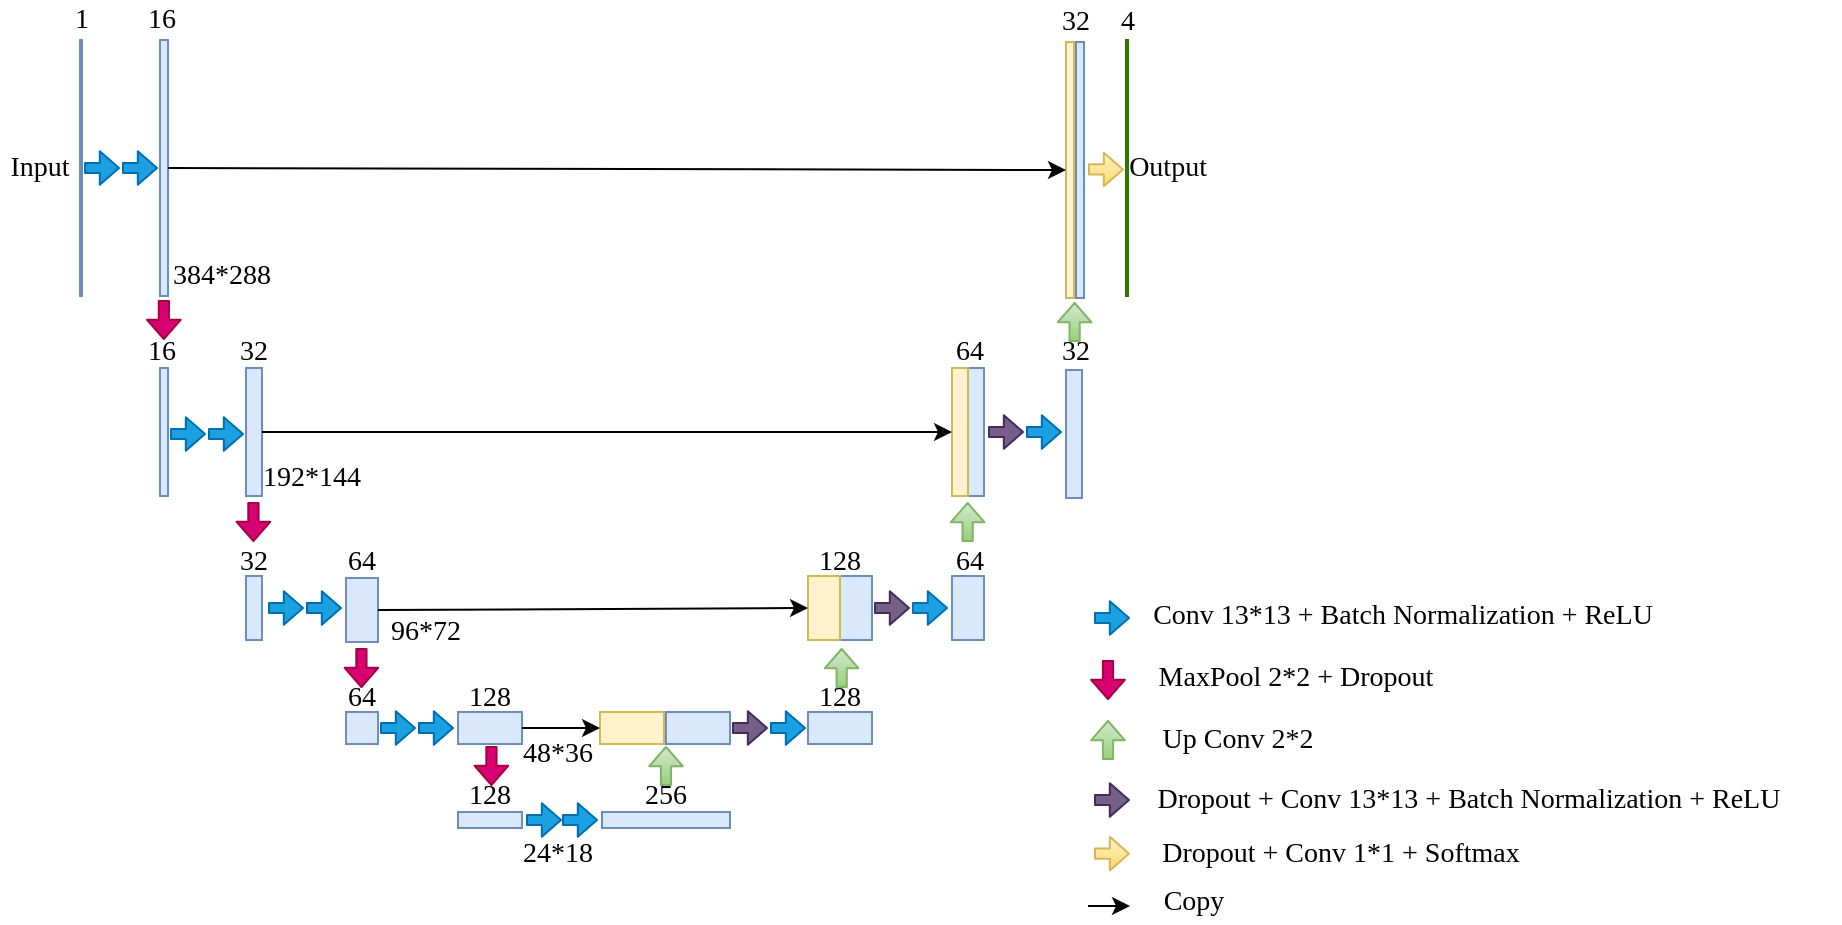 <mxfile version="14.6.13" type="device"><diagram id="Iopwl78LdVY14War0BK3" name="Page-1"><mxGraphModel dx="1714" dy="1129" grid="1" gridSize="10" guides="1" tooltips="1" connect="1" arrows="1" fold="1" page="1" pageScale="1" pageWidth="850" pageHeight="1100" math="0" shadow="0"><root><mxCell id="0"/><mxCell id="1" parent="0"/><mxCell id="E1MrpkomX3irAeFBDeia-4" value="" style="endArrow=classic;html=1;shape=flexArrow;strokeColor=#006EAF;endWidth=10.671;endSize=2.865;width=5.116;fillColor=#1ba1e2;fontFamily=Times New Roman;fontSize=14;" parent="1" edge="1"><mxGeometry width="50" height="50" relative="1" as="geometry"><mxPoint x="111" y="109" as="sourcePoint"/><mxPoint x="129" y="109" as="targetPoint"/></mxGeometry></mxCell><mxCell id="E1MrpkomX3irAeFBDeia-7" value="" style="endArrow=classic;html=1;shape=flexArrow;strokeColor=#006EAF;endWidth=10.671;endSize=2.865;width=5.116;fillColor=#1ba1e2;fontFamily=Times New Roman;fontSize=14;" parent="1" edge="1"><mxGeometry width="50" height="50" relative="1" as="geometry"><mxPoint x="92" y="109" as="sourcePoint"/><mxPoint x="110" y="109" as="targetPoint"/></mxGeometry></mxCell><mxCell id="E1MrpkomX3irAeFBDeia-8" value="" style="endArrow=classic;html=1;shape=flexArrow;fillColor=#d80073;strokeColor=#A50040;endWidth=10.671;endSize=2.865;width=5.116;fontFamily=Times New Roman;fontSize=14;" parent="1" edge="1"><mxGeometry width="50" height="50" relative="1" as="geometry"><mxPoint x="131.93" y="175" as="sourcePoint"/><mxPoint x="131.93" y="195" as="targetPoint"/></mxGeometry></mxCell><mxCell id="E1MrpkomX3irAeFBDeia-75" value="" style="rounded=0;whiteSpace=wrap;html=1;fillColor=#dae8fc;strokeColor=#6c8ebf;fontFamily=Times New Roman;fontSize=14;" parent="1" vertex="1"><mxGeometry x="90" y="45" width="1" height="128" as="geometry"/></mxCell><mxCell id="E1MrpkomX3irAeFBDeia-76" value="" style="rounded=0;whiteSpace=wrap;html=1;fillColor=#dae8fc;strokeColor=#6c8ebf;fontFamily=Times New Roman;fontSize=14;" parent="1" vertex="1"><mxGeometry x="130" y="45" width="4" height="128" as="geometry"/></mxCell><mxCell id="E1MrpkomX3irAeFBDeia-77" value="" style="rounded=0;whiteSpace=wrap;html=1;fillColor=#dae8fc;strokeColor=#6c8ebf;fontFamily=Times New Roman;fontSize=14;" parent="1" vertex="1"><mxGeometry x="130" y="209" width="4" height="64" as="geometry"/></mxCell><mxCell id="E1MrpkomX3irAeFBDeia-78" value="" style="endArrow=classic;html=1;shape=flexArrow;strokeColor=#006EAF;endWidth=10.671;endSize=2.865;width=5.116;fillColor=#1ba1e2;fontFamily=Times New Roman;fontSize=14;" parent="1" edge="1"><mxGeometry width="50" height="50" relative="1" as="geometry"><mxPoint x="154" y="242" as="sourcePoint"/><mxPoint x="172" y="242" as="targetPoint"/></mxGeometry></mxCell><mxCell id="E1MrpkomX3irAeFBDeia-79" value="" style="endArrow=classic;html=1;shape=flexArrow;strokeColor=#006EAF;endWidth=10.671;endSize=2.865;width=5.116;fillColor=#1ba1e2;fontFamily=Times New Roman;fontSize=14;" parent="1" edge="1"><mxGeometry width="50" height="50" relative="1" as="geometry"><mxPoint x="135" y="242" as="sourcePoint"/><mxPoint x="153" y="242" as="targetPoint"/></mxGeometry></mxCell><mxCell id="E1MrpkomX3irAeFBDeia-80" value="" style="rounded=0;whiteSpace=wrap;html=1;fillColor=#dae8fc;strokeColor=#6c8ebf;fontFamily=Times New Roman;fontSize=14;" parent="1" vertex="1"><mxGeometry x="173" y="209" width="8" height="64" as="geometry"/></mxCell><mxCell id="E1MrpkomX3irAeFBDeia-81" value="" style="endArrow=classic;html=1;shape=flexArrow;fillColor=#d80073;strokeColor=#A50040;endWidth=10.671;endSize=2.865;width=5.116;fontFamily=Times New Roman;fontSize=14;" parent="1" edge="1"><mxGeometry width="50" height="50" relative="1" as="geometry"><mxPoint x="176.71" y="276" as="sourcePoint"/><mxPoint x="176.71" y="296" as="targetPoint"/></mxGeometry></mxCell><mxCell id="E1MrpkomX3irAeFBDeia-82" value="" style="rounded=0;whiteSpace=wrap;html=1;fillColor=#dae8fc;strokeColor=#6c8ebf;fontFamily=Times New Roman;fontSize=14;" parent="1" vertex="1"><mxGeometry x="173" y="313" width="8" height="32" as="geometry"/></mxCell><mxCell id="E1MrpkomX3irAeFBDeia-83" value="" style="endArrow=classic;html=1;shape=flexArrow;strokeColor=#006EAF;endWidth=10.671;endSize=2.865;width=5.116;fillColor=#1ba1e2;fontFamily=Times New Roman;fontSize=14;" parent="1" edge="1"><mxGeometry width="50" height="50" relative="1" as="geometry"><mxPoint x="203" y="329" as="sourcePoint"/><mxPoint x="221" y="329" as="targetPoint"/></mxGeometry></mxCell><mxCell id="E1MrpkomX3irAeFBDeia-84" value="" style="endArrow=classic;html=1;shape=flexArrow;strokeColor=#006EAF;endWidth=10.671;endSize=2.865;width=5.116;fillColor=#1ba1e2;fontFamily=Times New Roman;fontSize=14;" parent="1" edge="1"><mxGeometry width="50" height="50" relative="1" as="geometry"><mxPoint x="184" y="329" as="sourcePoint"/><mxPoint x="202" y="329" as="targetPoint"/></mxGeometry></mxCell><mxCell id="E1MrpkomX3irAeFBDeia-85" value="" style="rounded=0;whiteSpace=wrap;html=1;fillColor=#dae8fc;strokeColor=#6c8ebf;fontFamily=Times New Roman;fontSize=14;" parent="1" vertex="1"><mxGeometry x="223" y="314" width="16" height="32" as="geometry"/></mxCell><mxCell id="E1MrpkomX3irAeFBDeia-90" value="" style="endArrow=classic;html=1;shape=flexArrow;fillColor=#d80073;strokeColor=#A50040;endWidth=10.671;endSize=2.865;width=5.116;fontFamily=Times New Roman;fontSize=14;" parent="1" edge="1"><mxGeometry width="50" height="50" relative="1" as="geometry"><mxPoint x="230.71" y="349" as="sourcePoint"/><mxPoint x="230.71" y="369" as="targetPoint"/></mxGeometry></mxCell><mxCell id="E1MrpkomX3irAeFBDeia-91" value="" style="rounded=0;whiteSpace=wrap;html=1;fillColor=#dae8fc;strokeColor=#6c8ebf;fontFamily=Times New Roman;fontSize=14;" parent="1" vertex="1"><mxGeometry x="223" y="381" width="16" height="16" as="geometry"/></mxCell><mxCell id="E1MrpkomX3irAeFBDeia-92" value="" style="endArrow=classic;html=1;shape=flexArrow;strokeColor=#006EAF;endWidth=10.671;endSize=2.865;width=5.116;fillColor=#1ba1e2;fontFamily=Times New Roman;fontSize=14;" parent="1" edge="1"><mxGeometry width="50" height="50" relative="1" as="geometry"><mxPoint x="259" y="389" as="sourcePoint"/><mxPoint x="277" y="389" as="targetPoint"/></mxGeometry></mxCell><mxCell id="E1MrpkomX3irAeFBDeia-93" value="" style="endArrow=classic;html=1;shape=flexArrow;strokeColor=#006EAF;endWidth=10.671;endSize=2.865;width=5.116;fillColor=#1ba1e2;fontFamily=Times New Roman;fontSize=14;" parent="1" edge="1"><mxGeometry width="50" height="50" relative="1" as="geometry"><mxPoint x="240" y="389" as="sourcePoint"/><mxPoint x="258" y="389" as="targetPoint"/></mxGeometry></mxCell><mxCell id="E1MrpkomX3irAeFBDeia-94" value="" style="rounded=0;whiteSpace=wrap;html=1;fillColor=#dae8fc;strokeColor=#6c8ebf;fontFamily=Times New Roman;fontSize=14;" parent="1" vertex="1"><mxGeometry x="279" y="381" width="32" height="16" as="geometry"/></mxCell><mxCell id="E1MrpkomX3irAeFBDeia-95" value="" style="endArrow=classic;html=1;shape=flexArrow;fillColor=#d80073;strokeColor=#A50040;endWidth=10.671;endSize=2.865;width=5.116;fontFamily=Times New Roman;fontSize=14;" parent="1" edge="1"><mxGeometry width="50" height="50" relative="1" as="geometry"><mxPoint x="295.71" y="398" as="sourcePoint"/><mxPoint x="295.71" y="418" as="targetPoint"/></mxGeometry></mxCell><mxCell id="E1MrpkomX3irAeFBDeia-96" value="" style="rounded=0;whiteSpace=wrap;html=1;fillColor=#dae8fc;strokeColor=#6c8ebf;fontFamily=Times New Roman;fontSize=14;" parent="1" vertex="1"><mxGeometry x="279" y="431" width="32" height="8" as="geometry"/></mxCell><mxCell id="E1MrpkomX3irAeFBDeia-97" value="" style="endArrow=classic;html=1;shape=flexArrow;strokeColor=#006EAF;endWidth=10.671;endSize=2.865;width=5.116;fillColor=#1ba1e2;fontFamily=Times New Roman;fontSize=14;" parent="1" edge="1"><mxGeometry width="50" height="50" relative="1" as="geometry"><mxPoint x="331" y="435" as="sourcePoint"/><mxPoint x="349" y="435" as="targetPoint"/></mxGeometry></mxCell><mxCell id="E1MrpkomX3irAeFBDeia-98" value="" style="endArrow=classic;html=1;shape=flexArrow;strokeColor=#006EAF;endWidth=10.671;endSize=2.865;width=5.116;fillColor=#1ba1e2;fontFamily=Times New Roman;fontSize=14;" parent="1" edge="1"><mxGeometry width="50" height="50" relative="1" as="geometry"><mxPoint x="313" y="435" as="sourcePoint"/><mxPoint x="331" y="435" as="targetPoint"/></mxGeometry></mxCell><mxCell id="E1MrpkomX3irAeFBDeia-99" value="" style="rounded=0;whiteSpace=wrap;html=1;fillColor=#dae8fc;strokeColor=#6c8ebf;fontFamily=Times New Roman;fontSize=14;" parent="1" vertex="1"><mxGeometry x="351" y="431" width="64" height="8" as="geometry"/></mxCell><mxCell id="E1MrpkomX3irAeFBDeia-100" value="" style="endArrow=classic;html=1;shape=flexArrow;strokeColor=#82b366;endWidth=10.671;endSize=2.865;width=5.116;fillColor=#d5e8d4;gradientColor=#97d077;fontFamily=Times New Roman;fontSize=14;" parent="1" edge="1"><mxGeometry width="50" height="50" relative="1" as="geometry"><mxPoint x="383.0" y="418" as="sourcePoint"/><mxPoint x="383" y="398" as="targetPoint"/></mxGeometry></mxCell><mxCell id="E1MrpkomX3irAeFBDeia-101" value="" style="rounded=0;whiteSpace=wrap;html=1;fillColor=#dae8fc;strokeColor=#6c8ebf;fontFamily=Times New Roman;fontSize=14;" parent="1" vertex="1"><mxGeometry x="383" y="381" width="32" height="16" as="geometry"/></mxCell><mxCell id="E1MrpkomX3irAeFBDeia-102" value="" style="rounded=0;whiteSpace=wrap;html=1;fillColor=#fff2cc;strokeColor=#d6b656;fontFamily=Times New Roman;fontSize=14;" parent="1" vertex="1"><mxGeometry x="350" y="381" width="32" height="16" as="geometry"/></mxCell><mxCell id="E1MrpkomX3irAeFBDeia-103" value="" style="endArrow=classic;html=1;fillColor=#00CC00;exitX=1;exitY=0.5;exitDx=0;exitDy=0;fontFamily=Times New Roman;fontSize=14;" parent="1" source="E1MrpkomX3irAeFBDeia-94" target="E1MrpkomX3irAeFBDeia-102" edge="1"><mxGeometry width="50" height="50" relative="1" as="geometry"><mxPoint x="320" y="389" as="sourcePoint"/><mxPoint x="360" y="357" as="targetPoint"/></mxGeometry></mxCell><mxCell id="E1MrpkomX3irAeFBDeia-104" value="" style="endArrow=classic;html=1;shape=flexArrow;strokeColor=#006EAF;endWidth=10.671;endSize=2.865;width=5.116;fillColor=#1ba1e2;fontFamily=Times New Roman;fontSize=14;" parent="1" edge="1"><mxGeometry width="50" height="50" relative="1" as="geometry"><mxPoint x="435" y="389" as="sourcePoint"/><mxPoint x="453" y="389" as="targetPoint"/></mxGeometry></mxCell><mxCell id="E1MrpkomX3irAeFBDeia-105" value="" style="endArrow=classic;html=1;shape=flexArrow;strokeColor=#432D57;endWidth=10.671;endSize=2.865;width=5.116;fillColor=#76608a;fontFamily=Times New Roman;fontSize=14;" parent="1" edge="1"><mxGeometry width="50" height="50" relative="1" as="geometry"><mxPoint x="416" y="389" as="sourcePoint"/><mxPoint x="434" y="389" as="targetPoint"/></mxGeometry></mxCell><mxCell id="E1MrpkomX3irAeFBDeia-106" value="" style="rounded=0;whiteSpace=wrap;html=1;fillColor=#dae8fc;strokeColor=#6c8ebf;fontFamily=Times New Roman;fontSize=14;" parent="1" vertex="1"><mxGeometry x="454" y="381" width="32" height="16" as="geometry"/></mxCell><mxCell id="E1MrpkomX3irAeFBDeia-107" value="" style="endArrow=classic;html=1;shape=flexArrow;strokeColor=#82b366;endWidth=10.671;endSize=2.865;width=5.116;fillColor=#d5e8d4;gradientColor=#97d077;fontFamily=Times New Roman;fontSize=14;" parent="1" edge="1"><mxGeometry width="50" height="50" relative="1" as="geometry"><mxPoint x="470.83" y="369" as="sourcePoint"/><mxPoint x="470.83" y="349" as="targetPoint"/></mxGeometry></mxCell><mxCell id="E1MrpkomX3irAeFBDeia-108" value="" style="rounded=0;whiteSpace=wrap;html=1;fillColor=#dae8fc;strokeColor=#6c8ebf;fontFamily=Times New Roman;fontSize=14;" parent="1" vertex="1"><mxGeometry x="470" y="313" width="16" height="32" as="geometry"/></mxCell><mxCell id="E1MrpkomX3irAeFBDeia-109" value="" style="rounded=0;whiteSpace=wrap;html=1;fillColor=#fff2cc;strokeColor=#d6b656;fontFamily=Times New Roman;fontSize=14;" parent="1" vertex="1"><mxGeometry x="454" y="313" width="16" height="32" as="geometry"/></mxCell><mxCell id="E1MrpkomX3irAeFBDeia-110" value="" style="endArrow=classic;html=1;fillColor=#00CC00;exitX=1;exitY=0.5;exitDx=0;exitDy=0;entryX=0;entryY=0.5;entryDx=0;entryDy=0;fontFamily=Times New Roman;fontSize=14;" parent="1" source="E1MrpkomX3irAeFBDeia-85" target="E1MrpkomX3irAeFBDeia-109" edge="1"><mxGeometry width="50" height="50" relative="1" as="geometry"><mxPoint x="312" y="329.66" as="sourcePoint"/><mxPoint x="351" y="329.66" as="targetPoint"/></mxGeometry></mxCell><mxCell id="E1MrpkomX3irAeFBDeia-111" value="" style="endArrow=classic;html=1;shape=flexArrow;strokeColor=#006EAF;endWidth=10.671;endSize=2.865;width=5.116;fillColor=#1ba1e2;fontFamily=Times New Roman;fontSize=14;" parent="1" edge="1"><mxGeometry width="50" height="50" relative="1" as="geometry"><mxPoint x="506" y="329" as="sourcePoint"/><mxPoint x="524.0" y="329" as="targetPoint"/></mxGeometry></mxCell><mxCell id="E1MrpkomX3irAeFBDeia-112" value="" style="endArrow=classic;html=1;shape=flexArrow;strokeColor=#432D57;endWidth=10.671;endSize=2.865;width=5.116;fillColor=#76608a;fontFamily=Times New Roman;fontSize=14;" parent="1" edge="1"><mxGeometry width="50" height="50" relative="1" as="geometry"><mxPoint x="487" y="329" as="sourcePoint"/><mxPoint x="505" y="329" as="targetPoint"/></mxGeometry></mxCell><mxCell id="E1MrpkomX3irAeFBDeia-113" value="" style="rounded=0;whiteSpace=wrap;html=1;fillColor=#dae8fc;strokeColor=#6c8ebf;fontFamily=Times New Roman;fontSize=14;" parent="1" vertex="1"><mxGeometry x="526" y="313" width="16" height="32" as="geometry"/></mxCell><mxCell id="E1MrpkomX3irAeFBDeia-114" value="" style="endArrow=classic;html=1;shape=flexArrow;strokeColor=#82b366;endWidth=10.671;endSize=2.865;width=5.116;fillColor=#d5e8d4;gradientColor=#97d077;fontFamily=Times New Roman;fontSize=14;" parent="1" edge="1"><mxGeometry width="50" height="50" relative="1" as="geometry"><mxPoint x="533.83" y="296" as="sourcePoint"/><mxPoint x="533.83" y="276" as="targetPoint"/></mxGeometry></mxCell><mxCell id="E1MrpkomX3irAeFBDeia-115" value="" style="rounded=0;whiteSpace=wrap;html=1;fillColor=#dae8fc;strokeColor=#6c8ebf;fontFamily=Times New Roman;fontSize=14;" parent="1" vertex="1"><mxGeometry x="534" y="209" width="8" height="64" as="geometry"/></mxCell><mxCell id="E1MrpkomX3irAeFBDeia-116" value="" style="rounded=0;whiteSpace=wrap;html=1;fillColor=#fff2cc;strokeColor=#d6b656;fontFamily=Times New Roman;fontSize=14;" parent="1" vertex="1"><mxGeometry x="526" y="209" width="8" height="64" as="geometry"/></mxCell><mxCell id="E1MrpkomX3irAeFBDeia-117" value="" style="endArrow=classic;html=1;fillColor=#00CC00;exitX=1;exitY=0.5;exitDx=0;exitDy=0;entryX=0;entryY=0.5;entryDx=0;entryDy=0;fontFamily=Times New Roman;fontSize=14;" parent="1" source="E1MrpkomX3irAeFBDeia-80" target="E1MrpkomX3irAeFBDeia-116" edge="1"><mxGeometry width="50" height="50" relative="1" as="geometry"><mxPoint x="239" y="241.5" as="sourcePoint"/><mxPoint x="454" y="240.5" as="targetPoint"/></mxGeometry></mxCell><mxCell id="E1MrpkomX3irAeFBDeia-118" value="" style="endArrow=classic;html=1;shape=flexArrow;strokeColor=#006EAF;endWidth=10.671;endSize=2.865;width=5.116;fillColor=#1ba1e2;fontFamily=Times New Roman;fontSize=14;" parent="1" edge="1"><mxGeometry width="50" height="50" relative="1" as="geometry"><mxPoint x="563" y="241" as="sourcePoint"/><mxPoint x="581" y="241" as="targetPoint"/></mxGeometry></mxCell><mxCell id="E1MrpkomX3irAeFBDeia-119" value="" style="endArrow=classic;html=1;shape=flexArrow;strokeColor=#432D57;endWidth=10.671;endSize=2.865;width=5.116;fillColor=#76608a;fontFamily=Times New Roman;fontSize=14;" parent="1" edge="1"><mxGeometry width="50" height="50" relative="1" as="geometry"><mxPoint x="544" y="241" as="sourcePoint"/><mxPoint x="562" y="241" as="targetPoint"/></mxGeometry></mxCell><mxCell id="E1MrpkomX3irAeFBDeia-120" value="" style="rounded=0;whiteSpace=wrap;html=1;fillColor=#dae8fc;strokeColor=#6c8ebf;fontFamily=Times New Roman;fontSize=14;" parent="1" vertex="1"><mxGeometry x="583" y="210" width="8" height="64" as="geometry"/></mxCell><mxCell id="E1MrpkomX3irAeFBDeia-121" value="" style="endArrow=classic;html=1;shape=flexArrow;strokeColor=#82b366;endWidth=10.671;endSize=2.865;width=5.116;fillColor=#d5e8d4;gradientColor=#97d077;fontFamily=Times New Roman;fontSize=14;" parent="1" edge="1"><mxGeometry width="50" height="50" relative="1" as="geometry"><mxPoint x="587.31" y="196" as="sourcePoint"/><mxPoint x="587.31" y="176" as="targetPoint"/></mxGeometry></mxCell><mxCell id="E1MrpkomX3irAeFBDeia-122" value="" style="rounded=0;whiteSpace=wrap;html=1;fillColor=#dae8fc;strokeColor=#6c8ebf;fontFamily=Times New Roman;fontSize=14;" parent="1" vertex="1"><mxGeometry x="588" y="46" width="4" height="128" as="geometry"/></mxCell><mxCell id="E1MrpkomX3irAeFBDeia-123" value="" style="rounded=0;whiteSpace=wrap;html=1;fillColor=#fff2cc;strokeColor=#d6b656;fontFamily=Times New Roman;fontSize=14;" parent="1" vertex="1"><mxGeometry x="583" y="46" width="4" height="128" as="geometry"/></mxCell><mxCell id="E1MrpkomX3irAeFBDeia-124" value="" style="endArrow=classic;html=1;fillColor=#00CC00;exitX=1;exitY=0.5;exitDx=0;exitDy=0;entryX=0;entryY=0.5;entryDx=0;entryDy=0;fontFamily=Times New Roman;fontSize=14;" parent="1" source="E1MrpkomX3irAeFBDeia-76" target="E1MrpkomX3irAeFBDeia-123" edge="1"><mxGeometry width="50" height="50" relative="1" as="geometry"><mxPoint x="170" y="108.5" as="sourcePoint"/><mxPoint x="515" y="108.5" as="targetPoint"/></mxGeometry></mxCell><mxCell id="E1MrpkomX3irAeFBDeia-126" value="" style="endArrow=classic;html=1;shape=flexArrow;strokeColor=#d6b656;endWidth=10.671;endSize=2.865;width=5.116;fillColor=#fff2cc;gradientColor=#ffd966;fontFamily=Times New Roman;fontSize=14;" parent="1" edge="1"><mxGeometry width="50" height="50" relative="1" as="geometry"><mxPoint x="594" y="109.71" as="sourcePoint"/><mxPoint x="612" y="109.71" as="targetPoint"/></mxGeometry></mxCell><mxCell id="E1MrpkomX3irAeFBDeia-129" value="" style="rounded=0;whiteSpace=wrap;html=1;fillColor=#60a917;strokeColor=#2D7600;fontColor=#ffffff;fontFamily=Times New Roman;fontSize=14;" parent="1" vertex="1"><mxGeometry x="613" y="45" width="1" height="128" as="geometry"/></mxCell><mxCell id="E1MrpkomX3irAeFBDeia-131" value="1" style="text;html=1;strokeColor=none;fillColor=none;align=center;verticalAlign=middle;whiteSpace=wrap;rounded=0;fontFamily=Times New Roman;fontSize=14;" parent="1" vertex="1"><mxGeometry x="70.5" y="25" width="40" height="20" as="geometry"/></mxCell><mxCell id="E1MrpkomX3irAeFBDeia-132" value="384*288" style="text;html=1;strokeColor=none;fillColor=none;align=center;verticalAlign=middle;whiteSpace=wrap;rounded=0;fontFamily=Times New Roman;fontSize=14;" parent="1" vertex="1"><mxGeometry x="141" y="153" width="40" height="20" as="geometry"/></mxCell><mxCell id="E1MrpkomX3irAeFBDeia-133" value="16" style="text;html=1;strokeColor=none;fillColor=none;align=center;verticalAlign=middle;whiteSpace=wrap;rounded=0;fontFamily=Times New Roman;fontSize=14;" parent="1" vertex="1"><mxGeometry x="110.5" y="25" width="40" height="20" as="geometry"/></mxCell><mxCell id="E1MrpkomX3irAeFBDeia-134" value="16" style="text;html=1;strokeColor=none;fillColor=none;align=center;verticalAlign=middle;whiteSpace=wrap;rounded=0;fontFamily=Times New Roman;fontSize=14;" parent="1" vertex="1"><mxGeometry x="110.5" y="191" width="40" height="20" as="geometry"/></mxCell><mxCell id="E1MrpkomX3irAeFBDeia-135" value="32" style="text;html=1;strokeColor=none;fillColor=none;align=center;verticalAlign=middle;whiteSpace=wrap;rounded=0;fontFamily=Times New Roman;fontSize=14;" parent="1" vertex="1"><mxGeometry x="157" y="191" width="40" height="20" as="geometry"/></mxCell><mxCell id="E1MrpkomX3irAeFBDeia-136" value="192*144" style="text;html=1;strokeColor=none;fillColor=none;align=center;verticalAlign=middle;whiteSpace=wrap;rounded=0;fontFamily=Times New Roman;fontSize=14;" parent="1" vertex="1"><mxGeometry x="186" y="254" width="40" height="20" as="geometry"/></mxCell><mxCell id="E1MrpkomX3irAeFBDeia-137" value="32" style="text;html=1;strokeColor=none;fillColor=none;align=center;verticalAlign=middle;whiteSpace=wrap;rounded=0;fontFamily=Times New Roman;fontSize=14;" parent="1" vertex="1"><mxGeometry x="157" y="296" width="40" height="20" as="geometry"/></mxCell><mxCell id="E1MrpkomX3irAeFBDeia-138" value="64" style="text;html=1;strokeColor=none;fillColor=none;align=center;verticalAlign=middle;whiteSpace=wrap;rounded=0;fontFamily=Times New Roman;fontSize=14;" parent="1" vertex="1"><mxGeometry x="211" y="296" width="40" height="20" as="geometry"/></mxCell><mxCell id="E1MrpkomX3irAeFBDeia-139" value="64" style="text;html=1;strokeColor=none;fillColor=none;align=center;verticalAlign=middle;whiteSpace=wrap;rounded=0;fontFamily=Times New Roman;fontSize=14;" parent="1" vertex="1"><mxGeometry x="515" y="296" width="40" height="20" as="geometry"/></mxCell><mxCell id="E1MrpkomX3irAeFBDeia-140" value="128" style="text;html=1;strokeColor=none;fillColor=none;align=center;verticalAlign=middle;whiteSpace=wrap;rounded=0;fontFamily=Times New Roman;fontSize=14;" parent="1" vertex="1"><mxGeometry x="450" y="296" width="40" height="20" as="geometry"/></mxCell><mxCell id="E1MrpkomX3irAeFBDeia-141" value="64" style="text;html=1;strokeColor=none;fillColor=none;align=center;verticalAlign=middle;whiteSpace=wrap;rounded=0;fontFamily=Times New Roman;fontSize=14;" parent="1" vertex="1"><mxGeometry x="211" y="364" width="40" height="20" as="geometry"/></mxCell><mxCell id="E1MrpkomX3irAeFBDeia-142" value="128" style="text;html=1;strokeColor=none;fillColor=none;align=center;verticalAlign=middle;whiteSpace=wrap;rounded=0;fontFamily=Times New Roman;fontSize=14;" parent="1" vertex="1"><mxGeometry x="275" y="364" width="40" height="20" as="geometry"/></mxCell><mxCell id="E1MrpkomX3irAeFBDeia-144" value="128" style="text;html=1;strokeColor=none;fillColor=none;align=center;verticalAlign=middle;whiteSpace=wrap;rounded=0;fontFamily=Times New Roman;fontSize=14;" parent="1" vertex="1"><mxGeometry x="450" y="364" width="40" height="20" as="geometry"/></mxCell><mxCell id="E1MrpkomX3irAeFBDeia-145" value="128" style="text;html=1;strokeColor=none;fillColor=none;align=center;verticalAlign=middle;whiteSpace=wrap;rounded=0;fontFamily=Times New Roman;fontSize=14;" parent="1" vertex="1"><mxGeometry x="275" y="413" width="40" height="20" as="geometry"/></mxCell><mxCell id="E1MrpkomX3irAeFBDeia-146" value="256" style="text;html=1;strokeColor=none;fillColor=none;align=center;verticalAlign=middle;whiteSpace=wrap;rounded=0;fontFamily=Times New Roman;fontSize=14;" parent="1" vertex="1"><mxGeometry x="363" y="413" width="40" height="20" as="geometry"/></mxCell><mxCell id="E1MrpkomX3irAeFBDeia-147" value="64" style="text;html=1;strokeColor=none;fillColor=none;align=center;verticalAlign=middle;whiteSpace=wrap;rounded=0;fontFamily=Times New Roman;fontSize=14;" parent="1" vertex="1"><mxGeometry x="515" y="191" width="40" height="20" as="geometry"/></mxCell><mxCell id="E1MrpkomX3irAeFBDeia-148" value="32" style="text;html=1;strokeColor=none;fillColor=none;align=center;verticalAlign=middle;whiteSpace=wrap;rounded=0;fontFamily=Times New Roman;fontSize=14;" parent="1" vertex="1"><mxGeometry x="568" y="191" width="40" height="20" as="geometry"/></mxCell><mxCell id="E1MrpkomX3irAeFBDeia-149" value="32" style="text;html=1;strokeColor=none;fillColor=none;align=center;verticalAlign=middle;whiteSpace=wrap;rounded=0;fontFamily=Times New Roman;fontSize=14;" parent="1" vertex="1"><mxGeometry x="568" y="26" width="40" height="20" as="geometry"/></mxCell><mxCell id="E1MrpkomX3irAeFBDeia-150" value="4" style="text;html=1;strokeColor=none;fillColor=none;align=center;verticalAlign=middle;whiteSpace=wrap;rounded=0;fontFamily=Times New Roman;fontSize=14;" parent="1" vertex="1"><mxGeometry x="594" y="26" width="40" height="20" as="geometry"/></mxCell><mxCell id="E1MrpkomX3irAeFBDeia-151" value="96*72" style="text;html=1;strokeColor=none;fillColor=none;align=center;verticalAlign=middle;whiteSpace=wrap;rounded=0;fontFamily=Times New Roman;fontSize=14;" parent="1" vertex="1"><mxGeometry x="243" y="331" width="40" height="20" as="geometry"/></mxCell><mxCell id="E1MrpkomX3irAeFBDeia-152" value="48*36" style="text;html=1;strokeColor=none;fillColor=none;align=center;verticalAlign=middle;whiteSpace=wrap;rounded=0;fontFamily=Times New Roman;fontSize=14;" parent="1" vertex="1"><mxGeometry x="309" y="392" width="40" height="20" as="geometry"/></mxCell><mxCell id="E1MrpkomX3irAeFBDeia-153" value="24*18" style="text;html=1;strokeColor=none;fillColor=none;align=center;verticalAlign=middle;whiteSpace=wrap;rounded=0;fontFamily=Times New Roman;fontSize=14;" parent="1" vertex="1"><mxGeometry x="309" y="442" width="40" height="20" as="geometry"/></mxCell><mxCell id="E1MrpkomX3irAeFBDeia-154" value="&lt;font style=&quot;font-size: 14px;&quot;&gt;Input&lt;/font&gt;" style="text;html=1;strokeColor=none;fillColor=none;align=center;verticalAlign=middle;whiteSpace=wrap;rounded=0;fontFamily=Times New Roman;fontSize=14;" parent="1" vertex="1"><mxGeometry x="50" y="99" width="40" height="20" as="geometry"/></mxCell><mxCell id="E1MrpkomX3irAeFBDeia-155" value="&lt;font style=&quot;font-size: 14px;&quot;&gt;Output&lt;/font&gt;" style="text;html=1;strokeColor=none;fillColor=none;align=center;verticalAlign=middle;whiteSpace=wrap;rounded=0;fontFamily=Times New Roman;fontSize=14;" parent="1" vertex="1"><mxGeometry x="614" y="99" width="40" height="20" as="geometry"/></mxCell><mxCell id="E1MrpkomX3irAeFBDeia-157" value="" style="endArrow=classic;html=1;shape=flexArrow;strokeColor=#006EAF;endWidth=10.671;endSize=2.865;width=5.116;fillColor=#1ba1e2;fontFamily=Times New Roman;fontSize=14;" parent="1" edge="1"><mxGeometry width="50" height="50" relative="1" as="geometry"><mxPoint x="597" y="334" as="sourcePoint"/><mxPoint x="615" y="334" as="targetPoint"/></mxGeometry></mxCell><mxCell id="E1MrpkomX3irAeFBDeia-159" value="&lt;font style=&quot;font-size: 14px;&quot;&gt;Conv 13*13 + Batch Normalization + ReLU&lt;/font&gt;" style="text;html=1;strokeColor=none;fillColor=none;align=center;verticalAlign=middle;whiteSpace=wrap;rounded=0;fontFamily=Times New Roman;fontSize=14;" parent="1" vertex="1"><mxGeometry x="623" y="324" width="257" height="17" as="geometry"/></mxCell><mxCell id="E1MrpkomX3irAeFBDeia-160" value="" style="endArrow=classic;html=1;shape=flexArrow;fillColor=#d80073;strokeColor=#A50040;endWidth=10.671;endSize=2.865;width=5.116;fontFamily=Times New Roman;fontSize=14;" parent="1" edge="1"><mxGeometry width="50" height="50" relative="1" as="geometry"><mxPoint x="604" y="355" as="sourcePoint"/><mxPoint x="604" y="375" as="targetPoint"/></mxGeometry></mxCell><mxCell id="E1MrpkomX3irAeFBDeia-161" value="&lt;font style=&quot;font-size: 14px;&quot;&gt;MaxPool 2*2 + Dropout&lt;/font&gt;" style="text;html=1;strokeColor=none;fillColor=none;align=center;verticalAlign=middle;whiteSpace=wrap;rounded=0;fontFamily=Times New Roman;fontSize=14;" parent="1" vertex="1"><mxGeometry x="625" y="355" width="146" height="17" as="geometry"/></mxCell><mxCell id="E1MrpkomX3irAeFBDeia-162" value="" style="endArrow=classic;html=1;shape=flexArrow;strokeColor=#82b366;endWidth=10.671;endSize=2.865;width=5.116;fillColor=#d5e8d4;gradientColor=#97d077;fontFamily=Times New Roman;fontSize=14;" parent="1" edge="1"><mxGeometry width="50" height="50" relative="1" as="geometry"><mxPoint x="604.0" y="405" as="sourcePoint"/><mxPoint x="604" y="385" as="targetPoint"/></mxGeometry></mxCell><mxCell id="E1MrpkomX3irAeFBDeia-163" value="&lt;font style=&quot;font-size: 14px;&quot;&gt;Up Conv 2*2&lt;/font&gt;" style="text;html=1;strokeColor=none;fillColor=none;align=center;verticalAlign=middle;whiteSpace=wrap;rounded=0;fontFamily=Times New Roman;fontSize=14;" parent="1" vertex="1"><mxGeometry x="609" y="386" width="120" height="17" as="geometry"/></mxCell><mxCell id="E1MrpkomX3irAeFBDeia-164" value="" style="endArrow=classic;html=1;shape=flexArrow;strokeColor=#432D57;endWidth=10.671;endSize=2.865;width=5.116;fillColor=#76608a;fontFamily=Times New Roman;fontSize=14;" parent="1" edge="1"><mxGeometry width="50" height="50" relative="1" as="geometry"><mxPoint x="597" y="425" as="sourcePoint"/><mxPoint x="615" y="425" as="targetPoint"/></mxGeometry></mxCell><mxCell id="E1MrpkomX3irAeFBDeia-165" value="&lt;font style=&quot;font-size: 14px;&quot;&gt;Dropout + Conv 13*13 + Batch Normalization + ReLU&lt;/font&gt;" style="text;html=1;strokeColor=none;fillColor=none;align=center;verticalAlign=middle;whiteSpace=wrap;rounded=0;fontFamily=Times New Roman;fontSize=14;" parent="1" vertex="1"><mxGeometry x="599" y="416" width="371" height="17" as="geometry"/></mxCell><mxCell id="E1MrpkomX3irAeFBDeia-166" value="" style="endArrow=classic;html=1;fillColor=#00CC00;fontFamily=Times New Roman;fontSize=14;" parent="1" edge="1"><mxGeometry width="50" height="50" relative="1" as="geometry"><mxPoint x="594" y="478" as="sourcePoint"/><mxPoint x="615" y="478" as="targetPoint"/></mxGeometry></mxCell><mxCell id="E1MrpkomX3irAeFBDeia-167" value="&lt;font style=&quot;font-size: 14px;&quot;&gt;Copy&lt;/font&gt;" style="text;html=1;strokeColor=none;fillColor=none;align=center;verticalAlign=middle;whiteSpace=wrap;rounded=0;fontFamily=Times New Roman;fontSize=14;" parent="1" vertex="1"><mxGeometry x="632" y="467" width="30" height="17" as="geometry"/></mxCell><mxCell id="E1MrpkomX3irAeFBDeia-168" value="" style="endArrow=classic;html=1;shape=flexArrow;strokeColor=#d6b656;endWidth=10.671;endSize=2.865;width=5.116;fillColor=#fff2cc;gradientColor=#ffd966;fontFamily=Times New Roman;fontSize=14;" parent="1" edge="1"><mxGeometry width="50" height="50" relative="1" as="geometry"><mxPoint x="597" y="451.83" as="sourcePoint"/><mxPoint x="615" y="451.83" as="targetPoint"/></mxGeometry></mxCell><mxCell id="E1MrpkomX3irAeFBDeia-169" value="&lt;font style=&quot;font-size: 14px;&quot;&gt;Dropout + Conv 1*1 + Softmax&lt;/font&gt;" style="text;html=1;strokeColor=none;fillColor=none;align=center;verticalAlign=middle;whiteSpace=wrap;rounded=0;fontFamily=Times New Roman;fontSize=14;" parent="1" vertex="1"><mxGeometry x="618" y="443" width="205" height="17" as="geometry"/></mxCell></root></mxGraphModel></diagram></mxfile>